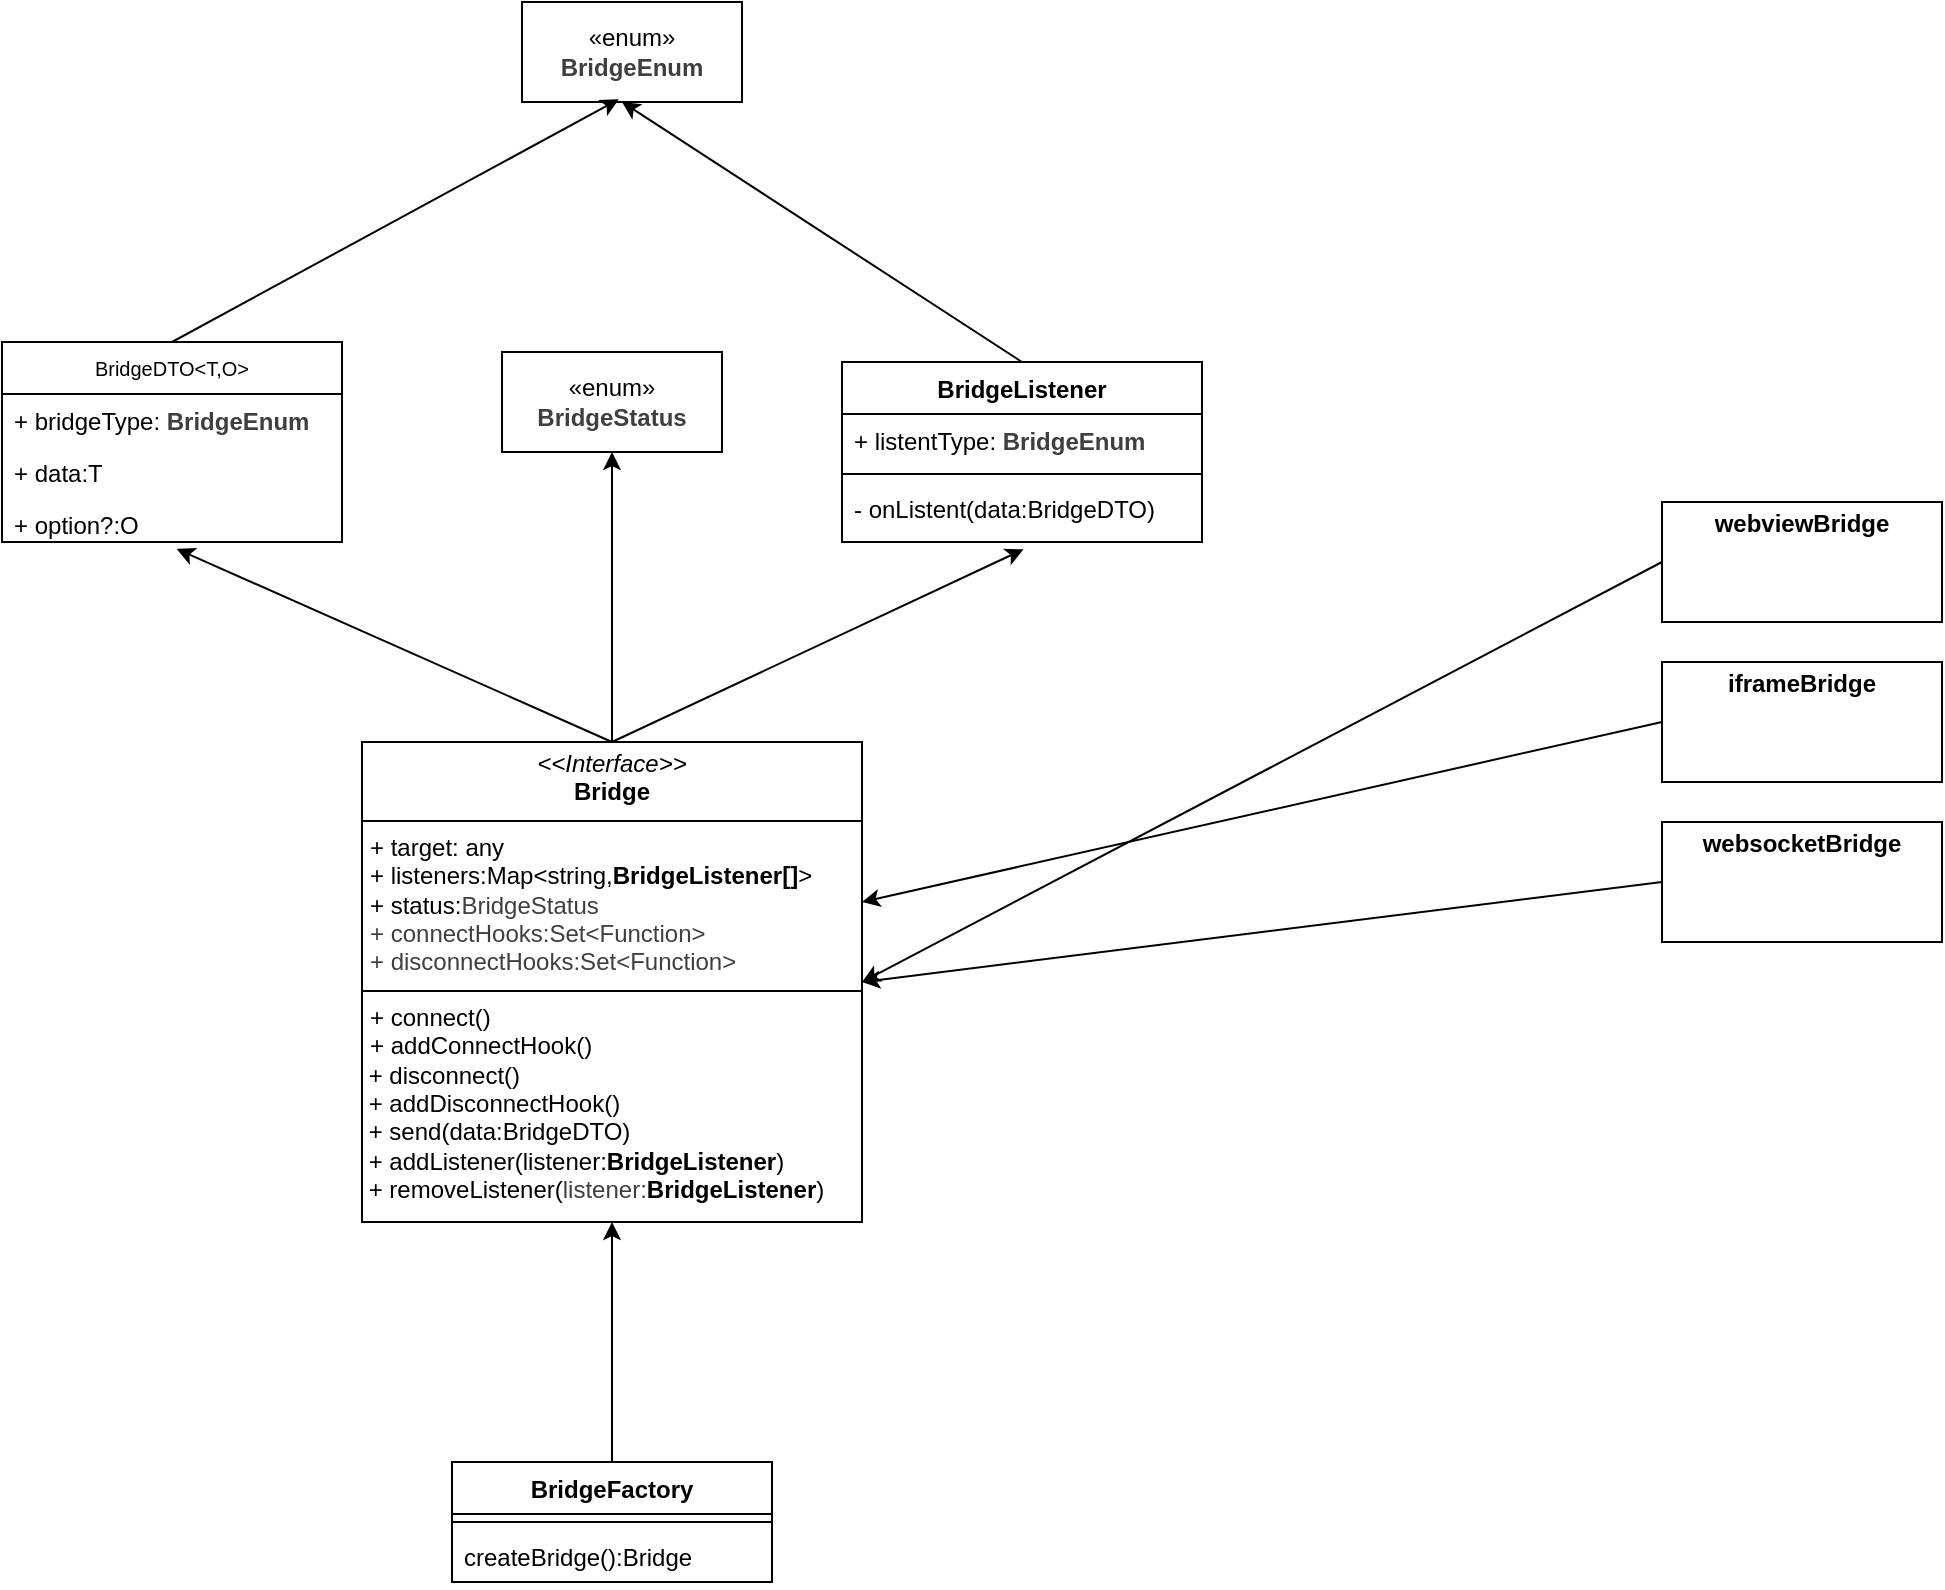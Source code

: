 <mxfile>
    <diagram id="your-diagram-id" name="前端通信架构">
        <mxGraphModel dx="1872" dy="771" grid="1" gridSize="10" guides="1" tooltips="1" connect="1" arrows="1" fold="1" page="1" pageScale="1" pageWidth="1169" pageHeight="827" background="none" math="0" shadow="0">
            <root>
                <mxCell id="0"/>
                <mxCell id="1" parent="0"/>
                <mxCell id="24" value="&lt;font style=&quot;font-size: 10px;&quot;&gt;BridgeDTO&amp;lt;T,O&amp;gt;&lt;/font&gt;" style="swimlane;fontStyle=0;childLayout=stackLayout;horizontal=1;startSize=26;fillColor=none;horizontalStack=0;resizeParent=1;resizeParentMax=0;resizeLast=0;collapsible=1;marginBottom=0;whiteSpace=wrap;html=1;" vertex="1" parent="1">
                    <mxGeometry x="-40" y="200" width="170" height="100" as="geometry"/>
                </mxCell>
                <mxCell id="25" value="+ bridgeType:&amp;nbsp;&lt;b style=&quot;text-align: center; color: rgb(63, 63, 63);&quot;&gt;BridgeEnum&lt;/b&gt;" style="text;strokeColor=none;fillColor=none;align=left;verticalAlign=top;spacingLeft=4;spacingRight=4;overflow=hidden;rotatable=0;points=[[0,0.5],[1,0.5]];portConstraint=eastwest;whiteSpace=wrap;html=1;" vertex="1" parent="24">
                    <mxGeometry y="26" width="170" height="26" as="geometry"/>
                </mxCell>
                <mxCell id="26" value="+ data:T" style="text;strokeColor=none;fillColor=none;align=left;verticalAlign=top;spacingLeft=4;spacingRight=4;overflow=hidden;rotatable=0;points=[[0,0.5],[1,0.5]];portConstraint=eastwest;whiteSpace=wrap;html=1;" vertex="1" parent="24">
                    <mxGeometry y="52" width="170" height="26" as="geometry"/>
                </mxCell>
                <mxCell id="27" value="+ option?:O" style="text;strokeColor=none;fillColor=none;align=left;verticalAlign=top;spacingLeft=4;spacingRight=4;overflow=hidden;rotatable=0;points=[[0,0.5],[1,0.5]];portConstraint=eastwest;whiteSpace=wrap;html=1;" vertex="1" parent="24">
                    <mxGeometry y="78" width="170" height="22" as="geometry"/>
                </mxCell>
                <mxCell id="56" style="edgeStyle=none;html=1;exitX=0.5;exitY=0;exitDx=0;exitDy=0;" edge="1" parent="1" source="35">
                    <mxGeometry relative="1" as="geometry">
                        <mxPoint x="270.0" y="80" as="targetPoint"/>
                    </mxGeometry>
                </mxCell>
                <mxCell id="35" value="BridgeListener" style="swimlane;fontStyle=1;align=center;verticalAlign=top;childLayout=stackLayout;horizontal=1;startSize=26;horizontalStack=0;resizeParent=1;resizeParentMax=0;resizeLast=0;collapsible=1;marginBottom=0;whiteSpace=wrap;html=1;" vertex="1" parent="1">
                    <mxGeometry x="380" y="210" width="180" height="90" as="geometry"/>
                </mxCell>
                <mxCell id="36" value="+ listentType:&amp;nbsp;&lt;b style=&quot;text-align: center; color: rgb(63, 63, 63);&quot;&gt;BridgeEnum&lt;/b&gt;" style="text;strokeColor=none;fillColor=none;align=left;verticalAlign=top;spacingLeft=4;spacingRight=4;overflow=hidden;rotatable=0;points=[[0,0.5],[1,0.5]];portConstraint=eastwest;whiteSpace=wrap;html=1;" vertex="1" parent="35">
                    <mxGeometry y="26" width="180" height="26" as="geometry"/>
                </mxCell>
                <mxCell id="37" value="" style="line;strokeWidth=1;fillColor=none;align=left;verticalAlign=middle;spacingTop=-1;spacingLeft=3;spacingRight=3;rotatable=0;labelPosition=right;points=[];portConstraint=eastwest;strokeColor=inherit;" vertex="1" parent="35">
                    <mxGeometry y="52" width="180" height="8" as="geometry"/>
                </mxCell>
                <mxCell id="38" value="- onListent(data:BridgeDTO)" style="text;strokeColor=none;fillColor=none;align=left;verticalAlign=top;spacingLeft=4;spacingRight=4;overflow=hidden;rotatable=0;points=[[0,0.5],[1,0.5]];portConstraint=eastwest;whiteSpace=wrap;html=1;" vertex="1" parent="35">
                    <mxGeometry y="60" width="180" height="30" as="geometry"/>
                </mxCell>
                <mxCell id="94" style="edgeStyle=none;html=1;exitX=0.5;exitY=0;exitDx=0;exitDy=0;entryX=0.5;entryY=1;entryDx=0;entryDy=0;" edge="1" parent="1" source="44" target="91">
                    <mxGeometry relative="1" as="geometry"/>
                </mxCell>
                <mxCell id="44" value="&lt;p style=&quot;margin:0px;margin-top:4px;text-align:center;&quot;&gt;&lt;i&gt;&amp;lt;&amp;lt;Interface&amp;gt;&amp;gt;&lt;/i&gt;&lt;br&gt;&lt;b&gt;Bridge&lt;/b&gt;&lt;/p&gt;&lt;hr size=&quot;1&quot; style=&quot;border-style:solid;&quot;&gt;&lt;p style=&quot;margin:0px;margin-left:4px;&quot;&gt;+ target: any&lt;/p&gt;&lt;p style=&quot;margin:0px;margin-left:4px;&quot;&gt;+ listeners:Map&amp;lt;string,&lt;span style=&quot;color: rgb(0, 0, 0); font-weight: 700; text-align: center;&quot;&gt;BridgeListener[]&lt;/span&gt;&amp;gt;&lt;/p&gt;&lt;p style=&quot;margin:0px;margin-left:4px;&quot;&gt;+ status:&lt;span style=&quot;color: rgb(63, 63, 63); background-color: transparent;&quot;&gt;BridgeStatus&lt;/span&gt;&lt;/p&gt;&lt;p style=&quot;margin:0px;margin-left:4px;&quot;&gt;&lt;span style=&quot;color: rgb(63, 63, 63); background-color: transparent;&quot;&gt;+ connectHooks:Set&amp;lt;Function&amp;gt;&lt;/span&gt;&lt;/p&gt;&lt;p style=&quot;margin:0px;margin-left:4px;&quot;&gt;&lt;span style=&quot;color: rgb(63, 63, 63); background-color: transparent;&quot;&gt;+ disconnectHooks:Set&amp;lt;Function&amp;gt;&lt;/span&gt;&lt;/p&gt;&lt;hr size=&quot;1&quot; style=&quot;border-style:solid;&quot;&gt;&lt;p style=&quot;margin:0px;margin-left:4px;&quot;&gt;&lt;span style=&quot;color: rgb(0, 0, 0);&quot;&gt;+ connect()&lt;/span&gt;&lt;/p&gt;&lt;p style=&quot;margin:0px;margin-left:4px;&quot;&gt;&lt;font color=&quot;#000000&quot;&gt;+ addConnectHook()&lt;/font&gt;&lt;/p&gt;&lt;div&gt;&amp;nbsp;+ disconnect()&lt;/div&gt;&lt;div&gt;&amp;nbsp;+ addDisconnectHook()&lt;/div&gt;&lt;div&gt;&amp;nbsp;+ send(data:BridgeDTO)&lt;/div&gt;&lt;div&gt;&amp;nbsp;+ addListener(listener:&lt;span style=&quot;color: rgb(0, 0, 0); font-weight: 700; text-align: center; background-color: transparent;&quot;&gt;BridgeListener&lt;/span&gt;&lt;span style=&quot;background-color: transparent;&quot;&gt;)&lt;/span&gt;&lt;/div&gt;&lt;div&gt;&amp;nbsp;+ removeListener(&lt;span style=&quot;background-color: transparent; color: rgb(63, 63, 63);&quot;&gt;listener:&lt;/span&gt;&lt;span style=&quot;background-color: transparent; font-weight: 700; text-align: center; color: rgb(0, 0, 0);&quot;&gt;BridgeListener&lt;/span&gt;&lt;span style=&quot;background-color: transparent;&quot;&gt;)&lt;/span&gt;&lt;/div&gt;" style="verticalAlign=top;align=left;overflow=fill;html=1;whiteSpace=wrap;" vertex="1" parent="1">
                    <mxGeometry x="140" y="400" width="250" height="240" as="geometry"/>
                </mxCell>
                <mxCell id="48" value="«enum»&lt;br&gt;&lt;b style=&quot;color: rgb(63, 63, 63);&quot;&gt;BridgeEnum&lt;/b&gt;" style="html=1;whiteSpace=wrap;" vertex="1" parent="1">
                    <mxGeometry x="220" y="30" width="110" height="50" as="geometry"/>
                </mxCell>
                <mxCell id="58" style="edgeStyle=none;html=1;exitX=0.5;exitY=0;exitDx=0;exitDy=0;entryX=0.5;entryY=1;entryDx=0;entryDy=0;" edge="1" parent="1" source="49" target="44">
                    <mxGeometry relative="1" as="geometry"/>
                </mxCell>
                <mxCell id="49" value="BridgeFactory" style="swimlane;fontStyle=1;align=center;verticalAlign=top;childLayout=stackLayout;horizontal=1;startSize=26;horizontalStack=0;resizeParent=1;resizeParentMax=0;resizeLast=0;collapsible=1;marginBottom=0;whiteSpace=wrap;html=1;" vertex="1" parent="1">
                    <mxGeometry x="185" y="760" width="160" height="60" as="geometry"/>
                </mxCell>
                <mxCell id="51" value="" style="line;strokeWidth=1;fillColor=none;align=left;verticalAlign=middle;spacingTop=-1;spacingLeft=3;spacingRight=3;rotatable=0;labelPosition=right;points=[];portConstraint=eastwest;strokeColor=inherit;" vertex="1" parent="49">
                    <mxGeometry y="26" width="160" height="8" as="geometry"/>
                </mxCell>
                <mxCell id="52" value="createBridge():Bridge" style="text;strokeColor=none;fillColor=none;align=left;verticalAlign=top;spacingLeft=4;spacingRight=4;overflow=hidden;rotatable=0;points=[[0,0.5],[1,0.5]];portConstraint=eastwest;whiteSpace=wrap;html=1;" vertex="1" parent="49">
                    <mxGeometry y="34" width="160" height="26" as="geometry"/>
                </mxCell>
                <mxCell id="53" value="" style="edgeStyle=none;orthogonalLoop=1;jettySize=auto;html=1;entryX=0.514;entryY=1.158;entryDx=0;entryDy=0;entryPerimeter=0;exitX=0.5;exitY=0;exitDx=0;exitDy=0;" edge="1" parent="1" source="44" target="27">
                    <mxGeometry width="100" relative="1" as="geometry">
                        <mxPoint x="275" y="324" as="sourcePoint"/>
                        <mxPoint x="390" y="320" as="targetPoint"/>
                        <Array as="points"/>
                    </mxGeometry>
                </mxCell>
                <mxCell id="54" value="" style="edgeStyle=none;orthogonalLoop=1;jettySize=auto;html=1;exitX=0.5;exitY=0;exitDx=0;exitDy=0;entryX=0.44;entryY=0.973;entryDx=0;entryDy=0;entryPerimeter=0;" edge="1" parent="1" source="24" target="48">
                    <mxGeometry width="100" relative="1" as="geometry">
                        <mxPoint x="40" y="170" as="sourcePoint"/>
                        <mxPoint x="140" y="170" as="targetPoint"/>
                        <Array as="points"/>
                    </mxGeometry>
                </mxCell>
                <mxCell id="55" style="edgeStyle=none;html=1;exitX=0.5;exitY=0;exitDx=0;exitDy=0;entryX=0.504;entryY=1.122;entryDx=0;entryDy=0;entryPerimeter=0;" edge="1" parent="1" source="44" target="38">
                    <mxGeometry relative="1" as="geometry"/>
                </mxCell>
                <mxCell id="86" style="edgeStyle=none;html=1;exitX=0;exitY=0.5;exitDx=0;exitDy=0;" edge="1" parent="1" source="82">
                    <mxGeometry relative="1" as="geometry">
                        <mxPoint x="390" y="480" as="targetPoint"/>
                    </mxGeometry>
                </mxCell>
                <mxCell id="82" value="&lt;p style=&quot;margin:0px;margin-top:4px;text-align:center;&quot;&gt;&lt;b&gt;iframeBridge&lt;/b&gt;&lt;/p&gt;" style="verticalAlign=top;align=left;overflow=fill;html=1;whiteSpace=wrap;" vertex="1" parent="1">
                    <mxGeometry x="790" y="360" width="140" height="60" as="geometry"/>
                </mxCell>
                <mxCell id="85" style="edgeStyle=none;html=1;exitX=0;exitY=0.5;exitDx=0;exitDy=0;entryX=1;entryY=0.5;entryDx=0;entryDy=0;" edge="1" parent="1" source="83" target="44">
                    <mxGeometry relative="1" as="geometry"/>
                </mxCell>
                <mxCell id="83" value="&lt;p style=&quot;margin:0px;margin-top:4px;text-align:center;&quot;&gt;&lt;b&gt;webviewBridge&lt;/b&gt;&lt;/p&gt;" style="verticalAlign=top;align=left;overflow=fill;html=1;whiteSpace=wrap;" vertex="1" parent="1">
                    <mxGeometry x="790" y="280" width="140" height="60" as="geometry"/>
                </mxCell>
                <mxCell id="90" style="edgeStyle=none;html=1;exitX=0;exitY=0.5;exitDx=0;exitDy=0;entryX=1;entryY=0.5;entryDx=0;entryDy=0;" edge="1" parent="1" source="84" target="44">
                    <mxGeometry relative="1" as="geometry"/>
                </mxCell>
                <mxCell id="84" value="&lt;p style=&quot;margin:0px;margin-top:4px;text-align:center;&quot;&gt;&lt;b&gt;websocketBridge&lt;/b&gt;&lt;/p&gt;" style="verticalAlign=top;align=left;overflow=fill;html=1;whiteSpace=wrap;" vertex="1" parent="1">
                    <mxGeometry x="790" y="440" width="140" height="60" as="geometry"/>
                </mxCell>
                <mxCell id="91" value="«enum»&lt;br&gt;&lt;b style=&quot;color: rgb(63, 63, 63);&quot;&gt;BridgeStatus&lt;/b&gt;" style="html=1;whiteSpace=wrap;" vertex="1" parent="1">
                    <mxGeometry x="210" y="205" width="110" height="50" as="geometry"/>
                </mxCell>
            </root>
        </mxGraphModel>
    </diagram>
</mxfile>
